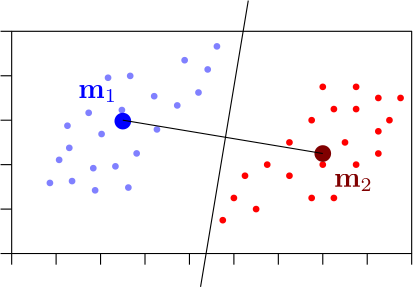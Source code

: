 <?xml version="1.0"?>
<!DOCTYPE ipe SYSTEM "ipe.dtd">
<ipe version="70218" creator="Ipe 7.2.28">
<info created="D:20251028115506" modified="D:20251028121907"/>
<ipestyle name="basic">
<symbol name="arrow/arc(spx)">
<path stroke="sym-stroke" fill="sym-stroke" pen="sym-pen">
0 0 m
-1 0.333 l
-1 -0.333 l
h
</path>
</symbol>
<symbol name="arrow/farc(spx)">
<path stroke="sym-stroke" fill="white" pen="sym-pen">
0 0 m
-1 0.333 l
-1 -0.333 l
h
</path>
</symbol>
<symbol name="arrow/ptarc(spx)">
<path stroke="sym-stroke" fill="sym-stroke" pen="sym-pen">
0 0 m
-1 0.333 l
-0.8 0 l
-1 -0.333 l
h
</path>
</symbol>
<symbol name="arrow/fptarc(spx)">
<path stroke="sym-stroke" fill="white" pen="sym-pen">
0 0 m
-1 0.333 l
-0.8 0 l
-1 -0.333 l
h
</path>
</symbol>
<symbol name="mark/circle(sx)" transformations="translations">
<path fill="sym-stroke">
0.6 0 0 0.6 0 0 e
0.4 0 0 0.4 0 0 e
</path>
</symbol>
<symbol name="mark/disk(sx)" transformations="translations">
<path fill="sym-stroke">
0.6 0 0 0.6 0 0 e
</path>
</symbol>
<symbol name="mark/fdisk(sfx)" transformations="translations">
<group>
<path fill="sym-fill">
0.5 0 0 0.5 0 0 e
</path>
<path fill="sym-stroke" fillrule="eofill">
0.6 0 0 0.6 0 0 e
0.4 0 0 0.4 0 0 e
</path>
</group>
</symbol>
<symbol name="mark/box(sx)" transformations="translations">
<path fill="sym-stroke" fillrule="eofill">
-0.6 -0.6 m
0.6 -0.6 l
0.6 0.6 l
-0.6 0.6 l
h
-0.4 -0.4 m
0.4 -0.4 l
0.4 0.4 l
-0.4 0.4 l
h
</path>
</symbol>
<symbol name="mark/square(sx)" transformations="translations">
<path fill="sym-stroke">
-0.6 -0.6 m
0.6 -0.6 l
0.6 0.6 l
-0.6 0.6 l
h
</path>
</symbol>
<symbol name="mark/fsquare(sfx)" transformations="translations">
<group>
<path fill="sym-fill">
-0.5 -0.5 m
0.5 -0.5 l
0.5 0.5 l
-0.5 0.5 l
h
</path>
<path fill="sym-stroke" fillrule="eofill">
-0.6 -0.6 m
0.6 -0.6 l
0.6 0.6 l
-0.6 0.6 l
h
-0.4 -0.4 m
0.4 -0.4 l
0.4 0.4 l
-0.4 0.4 l
h
</path>
</group>
</symbol>
<symbol name="mark/cross(sx)" transformations="translations">
<group>
<path fill="sym-stroke">
-0.43 -0.57 m
0.57 0.43 l
0.43 0.57 l
-0.57 -0.43 l
h
</path>
<path fill="sym-stroke">
-0.43 0.57 m
0.57 -0.43 l
0.43 -0.57 l
-0.57 0.43 l
h
</path>
</group>
</symbol>
<symbol name="arrow/fnormal(spx)">
<path stroke="sym-stroke" fill="white" pen="sym-pen">
0 0 m
-1 0.333 l
-1 -0.333 l
h
</path>
</symbol>
<symbol name="arrow/pointed(spx)">
<path stroke="sym-stroke" fill="sym-stroke" pen="sym-pen">
0 0 m
-1 0.333 l
-0.8 0 l
-1 -0.333 l
h
</path>
</symbol>
<symbol name="arrow/fpointed(spx)">
<path stroke="sym-stroke" fill="white" pen="sym-pen">
0 0 m
-1 0.333 l
-0.8 0 l
-1 -0.333 l
h
</path>
</symbol>
<symbol name="arrow/linear(spx)">
<path stroke="sym-stroke" pen="sym-pen">
-1 0.333 m
0 0 l
-1 -0.333 l
</path>
</symbol>
<symbol name="arrow/fdouble(spx)">
<path stroke="sym-stroke" fill="white" pen="sym-pen">
0 0 m
-1 0.333 l
-1 -0.333 l
h
-1 0 m
-2 0.333 l
-2 -0.333 l
h
</path>
</symbol>
<symbol name="arrow/double(spx)">
<path stroke="sym-stroke" fill="sym-stroke" pen="sym-pen">
0 0 m
-1 0.333 l
-1 -0.333 l
h
-1 0 m
-2 0.333 l
-2 -0.333 l
h
</path>
</symbol>
<symbol name="arrow/mid-normal(spx)">
<path stroke="sym-stroke" fill="sym-stroke" pen="sym-pen">
0.5 0 m
-0.5 0.333 l
-0.5 -0.333 l
h
</path>
</symbol>
<symbol name="arrow/mid-fnormal(spx)">
<path stroke="sym-stroke" fill="white" pen="sym-pen">
0.5 0 m
-0.5 0.333 l
-0.5 -0.333 l
h
</path>
</symbol>
<symbol name="arrow/mid-pointed(spx)">
<path stroke="sym-stroke" fill="sym-stroke" pen="sym-pen">
0.5 0 m
-0.5 0.333 l
-0.3 0 l
-0.5 -0.333 l
h
</path>
</symbol>
<symbol name="arrow/mid-fpointed(spx)">
<path stroke="sym-stroke" fill="white" pen="sym-pen">
0.5 0 m
-0.5 0.333 l
-0.3 0 l
-0.5 -0.333 l
h
</path>
</symbol>
<symbol name="arrow/mid-double(spx)">
<path stroke="sym-stroke" fill="sym-stroke" pen="sym-pen">
1 0 m
0 0.333 l
0 -0.333 l
h
0 0 m
-1 0.333 l
-1 -0.333 l
h
</path>
</symbol>
<symbol name="arrow/mid-fdouble(spx)">
<path stroke="sym-stroke" fill="white" pen="sym-pen">
1 0 m
0 0.333 l
0 -0.333 l
h
0 0 m
-1 0.333 l
-1 -0.333 l
h
</path>
</symbol>
<anglesize name="22.5 deg" value="22.5"/>
<anglesize name="30 deg" value="30"/>
<anglesize name="45 deg" value="45"/>
<anglesize name="60 deg" value="60"/>
<anglesize name="90 deg" value="90"/>
<arrowsize name="large" value="10"/>
<arrowsize name="small" value="5"/>
<arrowsize name="tiny" value="3"/>
<color name="blue" value="0 0 1"/>
<color name="brown" value="0.647 0.165 0.165"/>
<color name="darkblue" value="0 0 0.545"/>
<color name="darkcyan" value="0 0.545 0.545"/>
<color name="darkgray" value="0.663"/>
<color name="darkgreen" value="0 0.392 0"/>
<color name="darkmagenta" value="0.545 0 0.545"/>
<color name="darkorange" value="1 0.549 0"/>
<color name="darkred" value="0.545 0 0"/>
<color name="gold" value="1 0.843 0"/>
<color name="gray" value="0.745"/>
<color name="green" value="0 1 0"/>
<color name="lightblue" value="0.678 0.847 0.902"/>
<color name="lightcyan" value="0.878 1 1"/>
<color name="lightgray" value="0.827"/>
<color name="lightgreen" value="0.565 0.933 0.565"/>
<color name="lightyellow" value="1 1 0.878"/>
<color name="navy" value="0 0 0.502"/>
<color name="orange" value="1 0.647 0"/>
<color name="pink" value="1 0.753 0.796"/>
<color name="purple" value="0.627 0.125 0.941"/>
<color name="red" value="1 0 0"/>
<color name="seagreen" value="0.18 0.545 0.341"/>
<color name="turquoise" value="0.251 0.878 0.816"/>
<color name="violet" value="0.933 0.51 0.933"/>
<color name="yellow" value="1 1 0"/>
<dashstyle name="dash dot dotted" value="[4 2 1 2 1 2] 0"/>
<dashstyle name="dash dotted" value="[4 2 1 2] 0"/>
<dashstyle name="dashed" value="[4] 0"/>
<dashstyle name="dotted" value="[1 3] 0"/>
<gridsize name="10 pts (~3.5 mm)" value="10"/>
<gridsize name="14 pts (~5 mm)" value="14"/>
<gridsize name="16 pts (~6 mm)" value="16"/>
<gridsize name="20 pts (~7 mm)" value="20"/>
<gridsize name="28 pts (~10 mm)" value="28"/>
<gridsize name="32 pts (~12 mm)" value="32"/>
<gridsize name="4 pts" value="4"/>
<gridsize name="56 pts (~20 mm)" value="56"/>
<gridsize name="8 pts (~3 mm)" value="8"/>
<opacity name="10%" value="0.1"/>
<opacity name="30%" value="0.3"/>
<opacity name="50%" value="0.5"/>
<opacity name="75%" value="0.75"/>
<pen name="fat" value="1.2"/>
<pen name="heavier" value="0.8"/>
<pen name="ultrafat" value="2"/>
<symbolsize name="large" value="5"/>
<symbolsize name="small" value="2"/>
<symbolsize name="tiny" value="1.1"/>
<textsize name="Huge" value="\Huge"/>
<textsize name="LARGE" value="\LARGE"/>
<textsize name="Large" value="\Large"/>
<textsize name="footnote" value="\footnotesize"/>
<textsize name="huge" value="\huge"/>
<textsize name="large" value="\large"/>
<textsize name="script" value="\scriptsize"/>
<textsize name="small" value="\small"/>
<textsize name="tiny" value="\tiny"/>
<textstyle name="center" begin="\begin{center}" end="\end{center}"/>
<textstyle name="item" begin="\begin{itemize}\item{}" end="\end{itemize}"/>
<textstyle name="itemize" begin="\begin{itemize}" end="\end{itemize}"/>
<tiling name="falling" angle="-60" step="4" width="1"/>
<tiling name="rising" angle="30" step="4" width="1"/>
</ipestyle>
<page>
<layer name="alpha"/>
<view layers="alpha" active="alpha"/>
<path layer="alpha" stroke="black">
240 736 m
240 656 l
384 656 l
384 736 l
h
</path>
<path stroke="black">
240 656 m
240 652 l
</path>
<path stroke="black">
256 656 m
256 652 l
</path>
<path stroke="black">
272 656 m
272 652 l
</path>
<path stroke="black">
288 656 m
288 652 l
</path>
<path matrix="1 0 0 1 64 0" stroke="black">
240 656 m
240 652 l
</path>
<path matrix="1 0 0 1 64 0" stroke="black">
256 656 m
256 652 l
</path>
<path matrix="1 0 0 1 64 0" stroke="black">
272 656 m
272 652 l
</path>
<path matrix="1 0 0 1 64 0" stroke="black">
288 656 m
288 652 l
</path>
<path matrix="1 0 0 1 96 0" stroke="black">
272 656 m
272 652 l
</path>
<path matrix="1 0 0 1 96 0" stroke="black">
288 656 m
288 652 l
</path>
<path stroke="black">
240 656 m
236 656 l
</path>
<path matrix="1 0 0 1 0 16" stroke="black">
240 656 m
236 656 l
</path>
<path matrix="1 0 0 1 0 32" stroke="black">
240 656 m
236 656 l
</path>
<path matrix="1 0 0 1 0 48" stroke="black">
240 656 m
236 656 l
</path>
<path matrix="1 0 0 1 0 64" stroke="black">
240 656 m
236 656 l
</path>
<path matrix="1 0 0 1 0 80" stroke="black">
240 656 m
236 656 l
</path>
<use name="mark/disk(sx)" pos="316 668" size="small" stroke="1 0 0"/>
<use name="mark/disk(sx)" pos="328 672" size="small" stroke="1 0 0"/>
<use name="mark/disk(sx)" pos="320 676" size="small" stroke="1 0 0"/>
<use name="mark/disk(sx)" pos="324 684" size="small" stroke="1 0 0"/>
<use name="mark/disk(sx)" pos="348 676" size="small" stroke="1 0 0"/>
<use name="mark/disk(sx)" pos="356 676" size="small" stroke="1 0 0"/>
<use name="mark/disk(sx)" pos="340 684" size="small" stroke="1 0 0"/>
<use name="mark/disk(sx)" pos="340 696" size="small" stroke="1 0 0"/>
<use name="mark/disk(sx)" pos="352 692" size="small" stroke="1 0 0"/>
<use name="mark/disk(sx)" pos="352 688" size="small" stroke="1 0 0"/>
<use name="mark/disk(sx)" pos="332 688" size="small" stroke="1 0 0"/>
<use name="mark/disk(sx)" pos="348 704" size="small" stroke="1 0 0"/>
<use name="mark/disk(sx)" pos="364 688" size="small" stroke="1 0 0"/>
<use name="mark/disk(sx)" pos="372 692" size="small" stroke="1 0 0"/>
<use name="mark/disk(sx)" pos="360 696" size="small" stroke="1 0 0"/>
<use name="mark/disk(sx)" pos="364 708" size="small" stroke="1 0 0"/>
<use name="mark/disk(sx)" pos="376 704" size="small" stroke="1 0 0"/>
<use name="mark/disk(sx)" pos="372 700" size="small" stroke="1 0 0"/>
<use name="mark/disk(sx)" pos="380 712" size="small" stroke="1 0 0"/>
<use name="mark/disk(sx)" pos="372 712" size="small" stroke="1 0 0"/>
<use name="mark/disk(sx)" pos="364 716" size="small" stroke="1 0 0"/>
<use name="mark/disk(sx)" pos="352 716" size="small" stroke="1 0 0"/>
<use name="mark/disk(sx)" pos="356 708" size="small" stroke="1 0 0"/>
<use name="mark/disk(sx)" pos="352 692" size="large" stroke="0.502 0 0"/>
<use matrix="-0.996546 -0.0830455 0.0830455 -0.996546 573.33 1422.51" name="mark/disk(sx)" pos="316 668" size="small" stroke="0.502 0.502 1"/>
<use matrix="-0.996546 -0.0830455 0.0830455 -0.996546 573.33 1422.51" name="mark/disk(sx)" pos="328 672" size="small" stroke="0.502 0.502 1"/>
<use matrix="-0.996546 -0.0830455 0.0830455 -0.996546 573.33 1422.51" name="mark/disk(sx)" pos="320 676" size="small" stroke="0.502 0.502 1"/>
<use matrix="-0.996546 -0.0830455 0.0830455 -0.996546 573.33 1422.51" name="mark/disk(sx)" pos="324 684" size="small" stroke="0.502 0.502 1"/>
<use matrix="-0.996546 -0.0830455 0.0830455 -0.996546 573.33 1422.51" name="mark/disk(sx)" pos="348 676" size="small" stroke="0.502 0.502 1"/>
<use matrix="-0.996546 -0.0830455 0.0830455 -0.996546 573.33 1422.51" name="mark/disk(sx)" pos="356 676" size="small" stroke="0.502 0.502 1"/>
<use matrix="-0.996546 -0.0830455 0.0830455 -0.996546 573.33 1422.51" name="mark/disk(sx)" pos="340 684" size="small" stroke="0.502 0.502 1"/>
<use matrix="-0.996546 -0.0830455 0.0830455 -0.996546 573.33 1422.51" name="mark/disk(sx)" pos="340 696" size="small" stroke="0.502 0.502 1"/>
<use matrix="-0.996546 -0.0830455 0.0830455 -0.996546 573.33 1422.51" name="mark/disk(sx)" pos="352 692" size="small" stroke="0.502 0.502 1"/>
<use matrix="-0.996546 -0.0830455 0.0830455 -0.996546 573.33 1422.51" name="mark/disk(sx)" pos="352 688" size="small" stroke="0.502 0.502 1"/>
<use matrix="-0.996546 -0.0830455 0.0830455 -0.996546 573.33 1422.51" name="mark/disk(sx)" pos="332 688" size="small" stroke="0.502 0.502 1"/>
<use matrix="-0.996546 -0.0830455 0.0830455 -0.996546 573.33 1422.51" name="mark/disk(sx)" pos="348 704" size="small" stroke="0.502 0.502 1"/>
<use matrix="-0.996546 -0.0830455 0.0830455 -0.996546 573.33 1422.51" name="mark/disk(sx)" pos="364 688" size="small" stroke="0.502 0.502 1"/>
<use matrix="-0.996546 -0.0830455 0.0830455 -0.996546 573.33 1422.51" name="mark/disk(sx)" pos="372 692" size="small" stroke="0.502 0.502 1"/>
<use matrix="-0.996546 -0.0830455 0.0830455 -0.996546 573.33 1422.51" name="mark/disk(sx)" pos="360 696" size="small" stroke="0.502 0.502 1"/>
<use matrix="-0.996546 -0.0830455 0.0830455 -0.996546 573.33 1422.51" name="mark/disk(sx)" pos="364 708" size="small" stroke="0.502 0.502 1"/>
<use matrix="-0.996546 -0.0830455 0.0830455 -0.996546 573.33 1422.51" name="mark/disk(sx)" pos="376 704" size="small" stroke="0.502 0.502 1"/>
<use matrix="-0.996546 -0.0830455 0.0830455 -0.996546 573.33 1422.51" name="mark/disk(sx)" pos="372 700" size="small" stroke="0.502 0.502 1"/>
<use matrix="-0.996546 -0.0830455 0.0830455 -0.996546 573.33 1422.51" name="mark/disk(sx)" pos="380 712" size="small" stroke="0.502 0.502 1"/>
<use matrix="-0.996546 -0.0830455 0.0830455 -0.996546 573.33 1422.51" name="mark/disk(sx)" pos="372 712" size="small" stroke="0.502 0.502 1"/>
<use matrix="-0.996546 -0.0830455 0.0830455 -0.996546 573.33 1422.51" name="mark/disk(sx)" pos="364 716" size="small" stroke="0.502 0.502 1"/>
<use matrix="-0.996546 -0.0830455 0.0830455 -0.996546 573.33 1422.51" name="mark/disk(sx)" pos="352 716" size="small" stroke="0.502 0.502 1"/>
<use matrix="-0.996546 -0.0830455 0.0830455 -0.996546 573.33 1422.51" name="mark/disk(sx)" pos="356 708" size="small" stroke="0.502 0.502 1"/>
<use matrix="-0.996546 -0.0830455 0.0830455 -0.996546 573.33 1422.51" name="mark/disk(sx)" pos="352 692" size="large" stroke="0 0 1"/>
<text matrix="1 0 0 1 -12 0" transformations="translations" pos="276 712" stroke="0 0 1" type="label" width="14.017" height="4.432" depth="1.49" valign="baseline" style="math">\mathbf m_1</text>
<text matrix="1 0 0 1 80 -32" transformations="translations" pos="276 712" stroke="0.502 0 0" type="label" width="14.017" height="4.432" depth="1.49" valign="baseline" style="math">\mathbf m_2</text>
<path stroke="0">
280 704 m
352 692 l
</path>
<path matrix="4.29458 0 0 4.29458 -1031.91 -2121.71" stroke="0">
312 644 m
316 668 l
</path>
</page>
</ipe>
